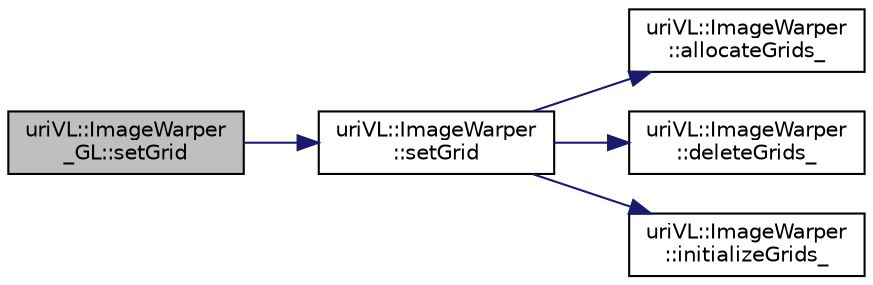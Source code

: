digraph "uriVL::ImageWarper_GL::setGrid"
{
  edge [fontname="Helvetica",fontsize="10",labelfontname="Helvetica",labelfontsize="10"];
  node [fontname="Helvetica",fontsize="10",shape=record];
  rankdir="LR";
  Node1 [label="uriVL::ImageWarper\l_GL::setGrid",height=0.2,width=0.4,color="black", fillcolor="grey75", style="filled", fontcolor="black"];
  Node1 -> Node2 [color="midnightblue",fontsize="10",style="solid",fontname="Helvetica"];
  Node2 [label="uriVL::ImageWarper\l::setGrid",height=0.2,width=0.4,color="black", fillcolor="white", style="filled",URL="$classuriVL_1_1ImageWarper.html#ae50d3b9fc7cf63de33b4a45bda13b739",tooltip="Sets the dimensions of the warping grid (should be at least 3x3) "];
  Node2 -> Node3 [color="midnightblue",fontsize="10",style="solid",fontname="Helvetica"];
  Node3 [label="uriVL::ImageWarper\l::allocateGrids_",height=0.2,width=0.4,color="black", fillcolor="white", style="filled",URL="$classuriVL_1_1ImageWarper.html#a8c28aded2bc2870b15e7749e95d8036f",tooltip="Allocates new grids of points at the (pre-approved) dimensions. "];
  Node2 -> Node4 [color="midnightblue",fontsize="10",style="solid",fontname="Helvetica"];
  Node4 [label="uriVL::ImageWarper\l::deleteGrids_",height=0.2,width=0.4,color="black", fillcolor="white", style="filled",URL="$classuriVL_1_1ImageWarper.html#ac666c8e900880e22df133a59678437b9",tooltip="Deletes the pre-allocates grids of points (grid resize or destruction) "];
  Node2 -> Node5 [color="midnightblue",fontsize="10",style="solid",fontname="Helvetica"];
  Node5 [label="uriVL::ImageWarper\l::initializeGrids_",height=0.2,width=0.4,color="black", fillcolor="white", style="filled",URL="$classuriVL_1_1ImageWarper.html#a551398c091602c441581fa4ba8b301ba",tooltip="Initializes the grids once its dimensions and that of the image are known. "];
}
